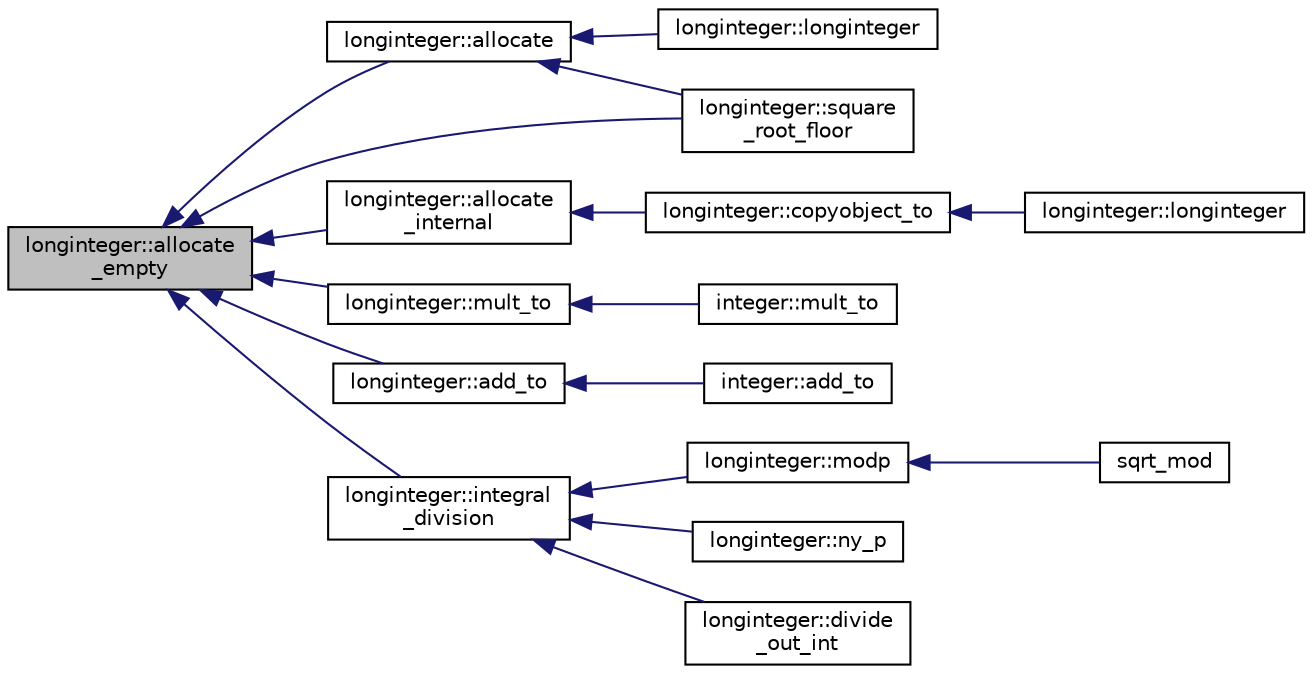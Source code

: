 digraph "longinteger::allocate_empty"
{
  edge [fontname="Helvetica",fontsize="10",labelfontname="Helvetica",labelfontsize="10"];
  node [fontname="Helvetica",fontsize="10",shape=record];
  rankdir="LR";
  Node151 [label="longinteger::allocate\l_empty",height=0.2,width=0.4,color="black", fillcolor="grey75", style="filled", fontcolor="black"];
  Node151 -> Node152 [dir="back",color="midnightblue",fontsize="10",style="solid",fontname="Helvetica"];
  Node152 [label="longinteger::allocate",height=0.2,width=0.4,color="black", fillcolor="white", style="filled",URL="$d3/d71/classlonginteger.html#a6d5f2429a98a2fea96aa605d1a6b1e6e"];
  Node152 -> Node153 [dir="back",color="midnightblue",fontsize="10",style="solid",fontname="Helvetica"];
  Node153 [label="longinteger::longinteger",height=0.2,width=0.4,color="black", fillcolor="white", style="filled",URL="$d3/d71/classlonginteger.html#a46c003f48c7bb112056651dae89c8e72"];
  Node152 -> Node154 [dir="back",color="midnightblue",fontsize="10",style="solid",fontname="Helvetica"];
  Node154 [label="longinteger::square\l_root_floor",height=0.2,width=0.4,color="black", fillcolor="white", style="filled",URL="$d3/d71/classlonginteger.html#a1b5b30f8bc750d1304390f518e43aa0f"];
  Node151 -> Node155 [dir="back",color="midnightblue",fontsize="10",style="solid",fontname="Helvetica"];
  Node155 [label="longinteger::allocate\l_internal",height=0.2,width=0.4,color="black", fillcolor="white", style="filled",URL="$d3/d71/classlonginteger.html#af2df35d345485e9cd3c3088a80ec232d"];
  Node155 -> Node156 [dir="back",color="midnightblue",fontsize="10",style="solid",fontname="Helvetica"];
  Node156 [label="longinteger::copyobject_to",height=0.2,width=0.4,color="black", fillcolor="white", style="filled",URL="$d3/d71/classlonginteger.html#ae894d5c96d74d0c19a09527956a14493"];
  Node156 -> Node157 [dir="back",color="midnightblue",fontsize="10",style="solid",fontname="Helvetica"];
  Node157 [label="longinteger::longinteger",height=0.2,width=0.4,color="black", fillcolor="white", style="filled",URL="$d3/d71/classlonginteger.html#a30553f5083f01e86aae9e00630852617"];
  Node151 -> Node158 [dir="back",color="midnightblue",fontsize="10",style="solid",fontname="Helvetica"];
  Node158 [label="longinteger::mult_to",height=0.2,width=0.4,color="black", fillcolor="white", style="filled",URL="$d3/d71/classlonginteger.html#a1afdab43a82be7dfd40ff41da28735d2"];
  Node158 -> Node159 [dir="back",color="midnightblue",fontsize="10",style="solid",fontname="Helvetica"];
  Node159 [label="integer::mult_to",height=0.2,width=0.4,color="black", fillcolor="white", style="filled",URL="$d0/de5/classinteger.html#a7f4f072c0d9c6b15660d80e81496dffc"];
  Node151 -> Node160 [dir="back",color="midnightblue",fontsize="10",style="solid",fontname="Helvetica"];
  Node160 [label="longinteger::add_to",height=0.2,width=0.4,color="black", fillcolor="white", style="filled",URL="$d3/d71/classlonginteger.html#a457c74224b83d9fbfc904a391baab7ed"];
  Node160 -> Node161 [dir="back",color="midnightblue",fontsize="10",style="solid",fontname="Helvetica"];
  Node161 [label="integer::add_to",height=0.2,width=0.4,color="black", fillcolor="white", style="filled",URL="$d0/de5/classinteger.html#a3f6fe19fe4f2948364b1e75a6dfec47f"];
  Node151 -> Node162 [dir="back",color="midnightblue",fontsize="10",style="solid",fontname="Helvetica"];
  Node162 [label="longinteger::integral\l_division",height=0.2,width=0.4,color="black", fillcolor="white", style="filled",URL="$d3/d71/classlonginteger.html#a692f761cfc91770ca40ab5c2df4bd358"];
  Node162 -> Node163 [dir="back",color="midnightblue",fontsize="10",style="solid",fontname="Helvetica"];
  Node163 [label="longinteger::modp",height=0.2,width=0.4,color="black", fillcolor="white", style="filled",URL="$d3/d71/classlonginteger.html#a4c554e7aa704ace8b97448c6d27fd4bd"];
  Node163 -> Node164 [dir="back",color="midnightblue",fontsize="10",style="solid",fontname="Helvetica"];
  Node164 [label="sqrt_mod",height=0.2,width=0.4,color="black", fillcolor="white", style="filled",URL="$d3/d72/global_8_c.html#a8b9a700cdc4cf3ca42c28e6435945ade"];
  Node162 -> Node165 [dir="back",color="midnightblue",fontsize="10",style="solid",fontname="Helvetica"];
  Node165 [label="longinteger::ny_p",height=0.2,width=0.4,color="black", fillcolor="white", style="filled",URL="$d3/d71/classlonginteger.html#a2e791f6e15c1ef6f7cd2dd3bf0a6d4c1"];
  Node162 -> Node166 [dir="back",color="midnightblue",fontsize="10",style="solid",fontname="Helvetica"];
  Node166 [label="longinteger::divide\l_out_int",height=0.2,width=0.4,color="black", fillcolor="white", style="filled",URL="$d3/d71/classlonginteger.html#ac4b65023c8de701153491d80577dfb9b"];
  Node151 -> Node154 [dir="back",color="midnightblue",fontsize="10",style="solid",fontname="Helvetica"];
}
